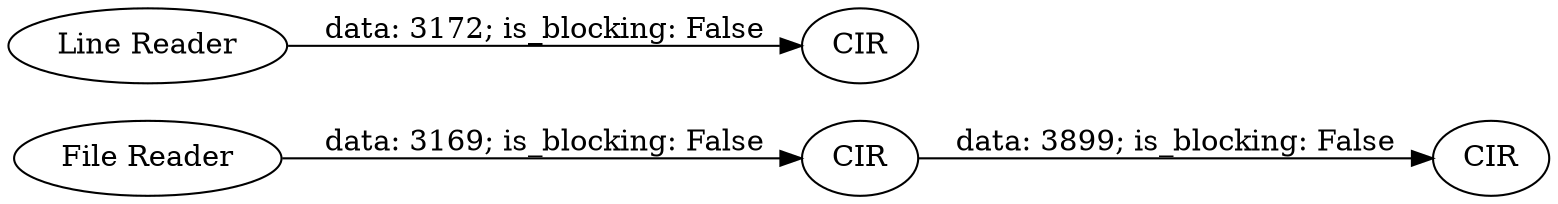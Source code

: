 digraph {
	"-7546117346488576013_4" [label=CIR]
	"-7546117346488576013_1" [label=CIR]
	"-7546117346488576013_2" [label="Line Reader"]
	"-7546117346488576013_5" [label=CIR]
	"-7546117346488576013_3" [label="File Reader"]
	"-7546117346488576013_2" -> "-7546117346488576013_1" [label="data: 3172; is_blocking: False"]
	"-7546117346488576013_3" -> "-7546117346488576013_4" [label="data: 3169; is_blocking: False"]
	"-7546117346488576013_4" -> "-7546117346488576013_5" [label="data: 3899; is_blocking: False"]
	rankdir=LR
}

